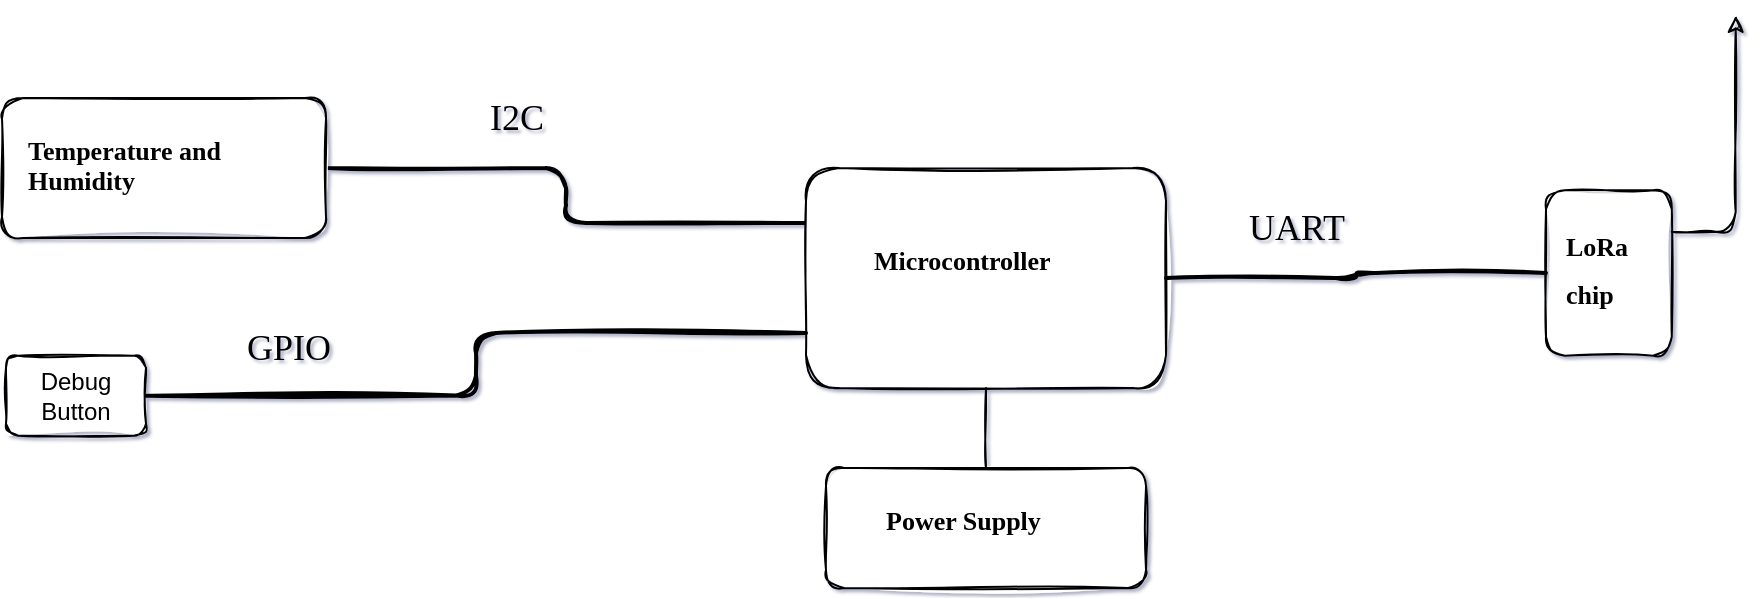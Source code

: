 <mxfile version="17.2.4" type="device"><diagram name="Page-1" id="74b105a0-9070-1c63-61bc-23e55f88626e"><mxGraphModel dx="3175.5" dy="873" grid="1" gridSize="10" guides="1" tooltips="1" connect="1" arrows="1" fold="1" page="1" pageScale="1.5" pageWidth="1169" pageHeight="826" background="none" math="0" shadow="1"><root><mxCell id="0" style=";html=1;"/><mxCell id="1" style=";html=1;" parent="0"/><mxCell id="D7arR272FUeZ5KxwCnJ4-37" style="edgeStyle=orthogonalEdgeStyle;rounded=1;orthogonalLoop=1;jettySize=auto;html=1;exitX=1;exitY=0.5;exitDx=0;exitDy=0;entryX=0;entryY=0.25;entryDx=0;entryDy=0;fontFamily=Comic Sans MS;fontSize=13;strokeColor=default;strokeWidth=2;endArrow=none;endFill=0;sketch=1;" parent="1" source="Zv5B4RZl4uu3PfgBXF20-2" target="Zv5B4RZl4uu3PfgBXF20-6" edge="1"><mxGeometry relative="1" as="geometry"/></mxCell><mxCell id="Zv5B4RZl4uu3PfgBXF20-6" value="" style="rounded=1;whiteSpace=wrap;html=1;sketch=1;" parent="1" vertex="1"><mxGeometry x="-980" y="230" width="180" height="110" as="geometry"/></mxCell><mxCell id="D7arR272FUeZ5KxwCnJ4-29" value="&lt;h1 style=&quot;font-size: 13px&quot;&gt;Microcontroller&lt;/h1&gt;" style="text;html=1;strokeColor=none;fillColor=none;spacing=5;spacingTop=-20;whiteSpace=wrap;overflow=hidden;rounded=1;fontFamily=Comic Sans MS;sketch=1;" parent="1" vertex="1"><mxGeometry x="-951.25" y="270" width="122.5" height="30" as="geometry"/></mxCell><mxCell id="GWLUxJtYmn2wIPjSiLnT-2" value="" style="group;rounded=1;sketch=1;" parent="1" vertex="1" connectable="0"><mxGeometry x="-610" y="241.17" width="94.86" height="82.66" as="geometry"/></mxCell><mxCell id="Zv5B4RZl4uu3PfgBXF20-7" value="" style="rounded=1;whiteSpace=wrap;html=1;rotation=-90;sketch=1;" parent="GWLUxJtYmn2wIPjSiLnT-2" vertex="1"><mxGeometry x="-9.88" y="9.88" width="82.66" height="62.9" as="geometry"/></mxCell><mxCell id="D7arR272FUeZ5KxwCnJ4-32" value="&lt;h1 style=&quot;font-size: 13px&quot;&gt;LoRa&lt;/h1&gt;&lt;h1 style=&quot;font-size: 13px&quot;&gt;chip&lt;/h1&gt;" style="text;html=1;strokeColor=none;fillColor=none;spacing=5;spacingTop=-20;whiteSpace=wrap;overflow=hidden;rounded=1;fontFamily=Comic Sans MS;sketch=1;" parent="GWLUxJtYmn2wIPjSiLnT-2" vertex="1"><mxGeometry x="4.86" y="22.32" width="60" height="40.38" as="geometry"/></mxCell><mxCell id="GWLUxJtYmn2wIPjSiLnT-1" value="" style="endArrow=classic;html=1;rounded=1;exitX=0.75;exitY=1;exitDx=0;exitDy=0;sketch=1;" parent="GWLUxJtYmn2wIPjSiLnT-2" source="Zv5B4RZl4uu3PfgBXF20-7" edge="1"><mxGeometry width="50" height="50" relative="1" as="geometry"><mxPoint x="124.86" y="7.64" as="sourcePoint"/><mxPoint x="94.86" y="-87.3" as="targetPoint"/><Array as="points"><mxPoint x="94.86" y="20.7"/></Array></mxGeometry></mxCell><mxCell id="GWLUxJtYmn2wIPjSiLnT-3" value="" style="group;rounded=1;sketch=1;" parent="1" vertex="1" connectable="0"><mxGeometry x="-1382" y="195" width="162" height="70" as="geometry"/></mxCell><mxCell id="Zv5B4RZl4uu3PfgBXF20-2" value="" style="rounded=1;whiteSpace=wrap;html=1;fontFamily=Comic Sans MS;sketch=1;" parent="GWLUxJtYmn2wIPjSiLnT-3" vertex="1"><mxGeometry width="162" height="70" as="geometry"/></mxCell><mxCell id="D7arR272FUeZ5KxwCnJ4-27" value="&lt;h1 style=&quot;font-size: 13px&quot;&gt;Temperature and Humidity&lt;/h1&gt;&lt;h1 style=&quot;font-size: 13px&quot;&gt;Sensor&lt;/h1&gt;" style="text;html=1;strokeColor=none;fillColor=none;spacing=5;spacingTop=-20;whiteSpace=wrap;overflow=hidden;rounded=1;fontFamily=Comic Sans MS;sketch=1;" parent="GWLUxJtYmn2wIPjSiLnT-3" vertex="1"><mxGeometry x="7.5" y="20" width="147" height="30" as="geometry"/></mxCell><mxCell id="GWLUxJtYmn2wIPjSiLnT-4" style="edgeStyle=orthogonalEdgeStyle;rounded=1;orthogonalLoop=1;jettySize=auto;html=1;exitX=1;exitY=0.5;exitDx=0;exitDy=0;entryX=0.5;entryY=0;entryDx=0;entryDy=0;fontFamily=Comic Sans MS;fontSize=13;strokeColor=default;strokeWidth=2;endArrow=none;endFill=0;sketch=1;" parent="1" source="Zv5B4RZl4uu3PfgBXF20-6" target="Zv5B4RZl4uu3PfgBXF20-7" edge="1"><mxGeometry relative="1" as="geometry"><mxPoint x="-760" y="264.2" as="sourcePoint"/><mxPoint x="-687" y="263.95" as="targetPoint"/></mxGeometry></mxCell><mxCell id="GWLUxJtYmn2wIPjSiLnT-5" value="Debug Button" style="rounded=1;whiteSpace=wrap;html=1;container=1;sketch=1;" parent="1" vertex="1"><mxGeometry x="-1380" y="323.83" width="70" height="40" as="geometry"/></mxCell><mxCell id="GWLUxJtYmn2wIPjSiLnT-6" style="edgeStyle=orthogonalEdgeStyle;rounded=1;orthogonalLoop=1;jettySize=auto;html=1;exitX=1;exitY=0.5;exitDx=0;exitDy=0;entryX=0;entryY=0.75;entryDx=0;entryDy=0;fontFamily=Comic Sans MS;fontSize=13;strokeColor=default;strokeWidth=2;endArrow=none;endFill=0;sketch=1;" parent="1" source="GWLUxJtYmn2wIPjSiLnT-5" target="Zv5B4RZl4uu3PfgBXF20-6" edge="1"><mxGeometry relative="1" as="geometry"><mxPoint x="-1290" y="360" as="sourcePoint"/><mxPoint x="-1100" y="360" as="targetPoint"/></mxGeometry></mxCell><mxCell id="GWLUxJtYmn2wIPjSiLnT-9" value="&lt;font face=&quot;Comic Sans MS&quot; style=&quot;font-size: 18px&quot;&gt;I2C&lt;/font&gt;" style="text;html=1;align=center;verticalAlign=middle;resizable=0;points=[];autosize=1;strokeColor=none;fillColor=none;rounded=1;sketch=1;" parent="1" vertex="1"><mxGeometry x="-1150" y="195" width="50" height="20" as="geometry"/></mxCell><mxCell id="GWLUxJtYmn2wIPjSiLnT-19" value="&lt;font face=&quot;Comic Sans MS&quot; style=&quot;font-size: 18px&quot;&gt;GPIO&lt;/font&gt;" style="text;html=1;align=center;verticalAlign=middle;resizable=0;points=[];autosize=1;strokeColor=none;fillColor=none;rounded=1;sketch=1;" parent="1" vertex="1"><mxGeometry x="-1269" y="310" width="60" height="20" as="geometry"/></mxCell><mxCell id="GWLUxJtYmn2wIPjSiLnT-20" value="&lt;font face=&quot;Comic Sans MS&quot; style=&quot;font-size: 18px&quot;&gt;UART&lt;/font&gt;" style="text;html=1;align=center;verticalAlign=middle;resizable=0;points=[];autosize=1;strokeColor=none;fillColor=none;rounded=1;sketch=1;" parent="1" vertex="1"><mxGeometry x="-770" y="250" width="70" height="20" as="geometry"/></mxCell><mxCell id="GWLUxJtYmn2wIPjSiLnT-23" value="" style="group;rounded=1;sketch=1;" parent="1" vertex="1" connectable="0"><mxGeometry x="-970" y="380" width="160" height="60" as="geometry"/></mxCell><mxCell id="Zv5B4RZl4uu3PfgBXF20-10" value="" style="rounded=1;whiteSpace=wrap;html=1;sketch=1;" parent="GWLUxJtYmn2wIPjSiLnT-23" vertex="1"><mxGeometry width="160" height="60" as="geometry"/></mxCell><mxCell id="D7arR272FUeZ5KxwCnJ4-33" value="&lt;h1 style=&quot;font-size: 13px&quot;&gt;Power Supply&amp;nbsp;&lt;/h1&gt;" style="text;html=1;strokeColor=none;fillColor=none;spacing=5;spacingTop=-20;whiteSpace=wrap;overflow=hidden;rounded=1;fontFamily=Comic Sans MS;sketch=1;" parent="GWLUxJtYmn2wIPjSiLnT-23" vertex="1"><mxGeometry x="25.25" y="20" width="110" height="30" as="geometry"/></mxCell><mxCell id="GWLUxJtYmn2wIPjSiLnT-26" value="" style="endArrow=none;html=1;rounded=1;fontFamily=Comic Sans MS;fontSize=18;entryX=0.5;entryY=1;entryDx=0;entryDy=0;exitX=0.5;exitY=0;exitDx=0;exitDy=0;sketch=1;" parent="1" source="Zv5B4RZl4uu3PfgBXF20-10" target="Zv5B4RZl4uu3PfgBXF20-6" edge="1"><mxGeometry width="50" height="50" relative="1" as="geometry"><mxPoint x="-840" y="420" as="sourcePoint"/><mxPoint x="-790" y="370" as="targetPoint"/><Array as="points"><mxPoint x="-890" y="380"/></Array></mxGeometry></mxCell></root></mxGraphModel></diagram></mxfile>